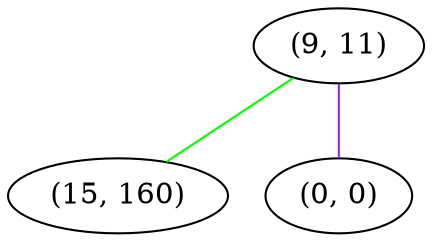 graph "" {
"(9, 11)";
"(15, 160)";
"(0, 0)";
"(9, 11)" -- "(0, 0)"  [color=purple, key=0, weight=4];
"(9, 11)" -- "(15, 160)"  [color=green, key=0, weight=2];
}
